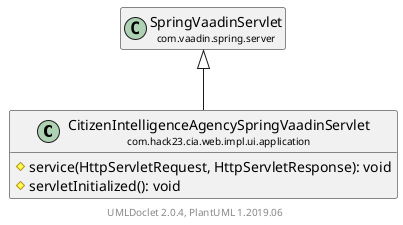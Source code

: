 @startuml
    set namespaceSeparator none
    hide empty fields
    hide empty methods

    class "<size:14>CitizenIntelligenceAgencySpringVaadinServlet\n<size:10>com.hack23.cia.web.impl.ui.application" as com.hack23.cia.web.impl.ui.application.CitizenIntelligenceAgencySpringVaadinServlet [[CitizenIntelligenceAgencySpringVaadinServlet.html]] {
        #service(HttpServletRequest, HttpServletResponse): void
        #servletInitialized(): void
    }

    class "<size:14>SpringVaadinServlet\n<size:10>com.vaadin.spring.server" as com.vaadin.spring.server.SpringVaadinServlet

    com.vaadin.spring.server.SpringVaadinServlet <|-- com.hack23.cia.web.impl.ui.application.CitizenIntelligenceAgencySpringVaadinServlet

    center footer UMLDoclet 2.0.4, PlantUML 1.2019.06
@enduml
